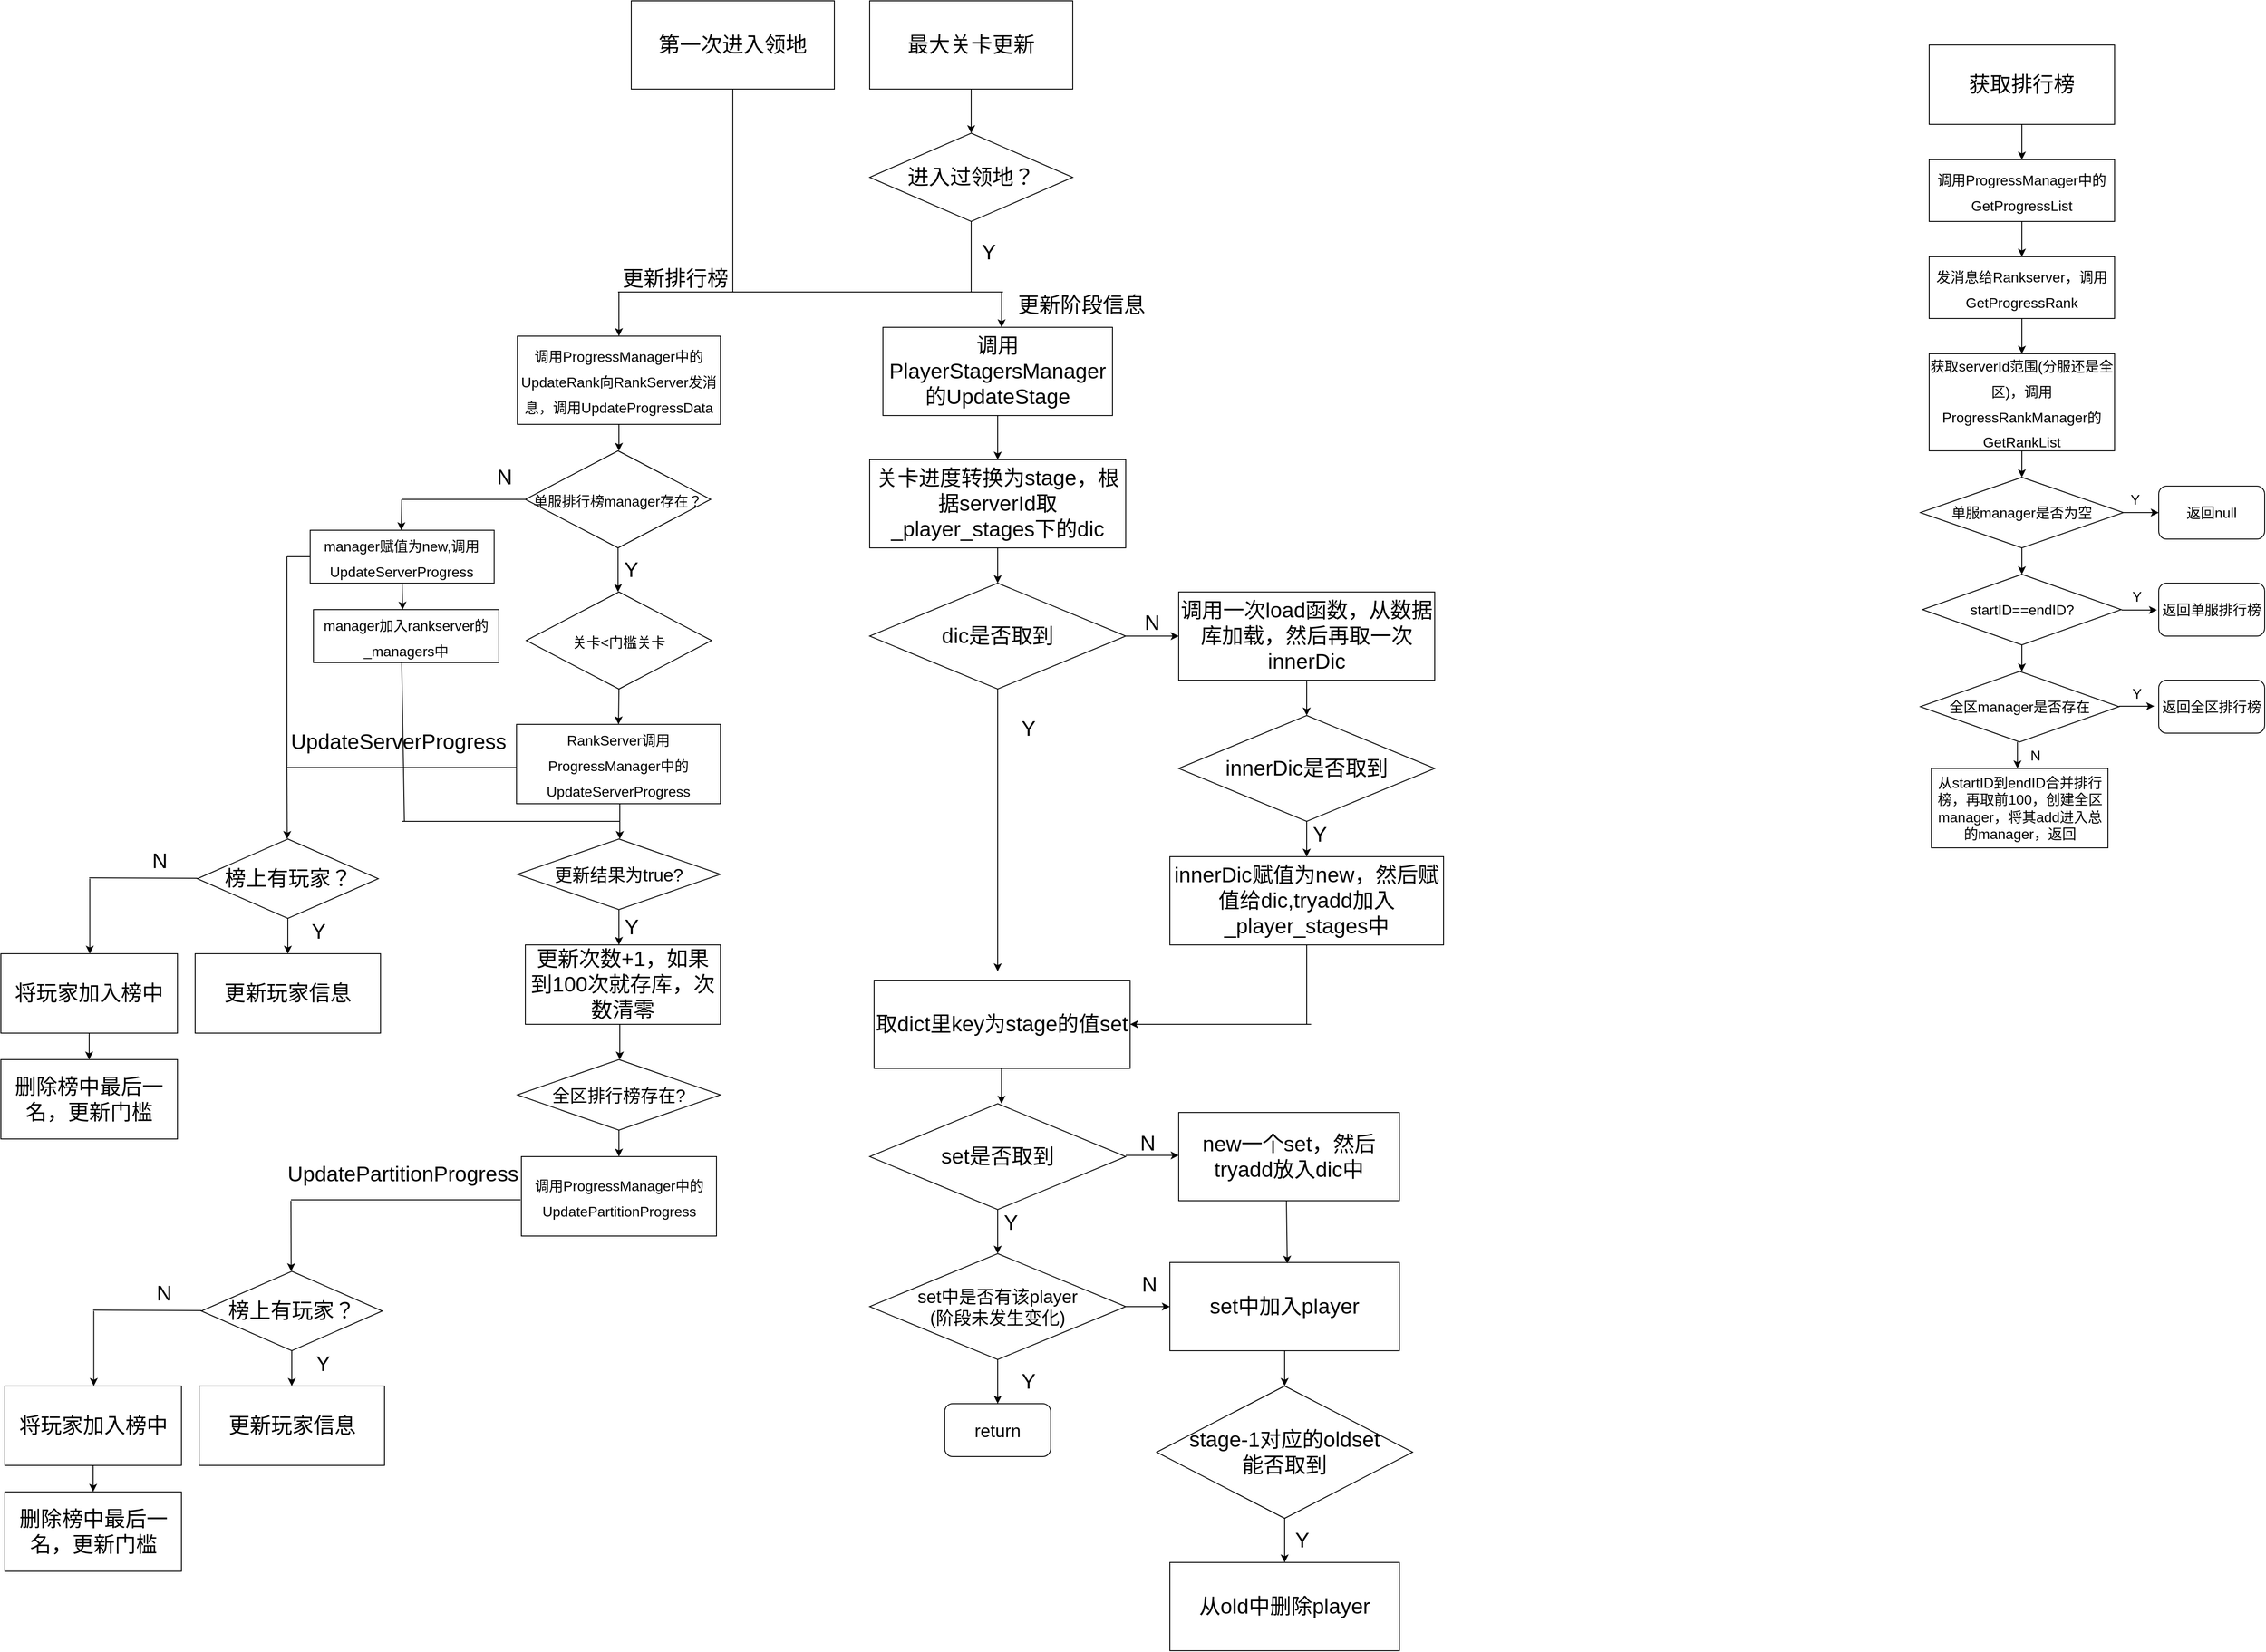 <mxfile version="21.7.4" type="github">
  <diagram name="第 1 页" id="BnO7v0a0NeAxPuLIhtkJ">
    <mxGraphModel dx="3136" dy="1569" grid="1" gridSize="10" guides="1" tooltips="1" connect="1" arrows="1" fold="1" page="1" pageScale="1" pageWidth="827" pageHeight="1169" math="0" shadow="0">
      <root>
        <mxCell id="0" />
        <mxCell id="1" parent="0" />
        <mxCell id="tJE50FEFWKrPducL1dcV-86" value="" style="endArrow=none;html=1;rounded=0;fontFamily=Helvetica;fontSize=24;fontColor=default;" edge="1" parent="1">
          <mxGeometry width="50" height="50" relative="1" as="geometry">
            <mxPoint x="13" y="1000" as="sourcePoint" />
            <mxPoint x="10" y="820" as="targetPoint" />
          </mxGeometry>
        </mxCell>
        <mxCell id="tJE50FEFWKrPducL1dcV-1" value="第一次进入领地" style="rounded=0;whiteSpace=wrap;html=1;fontSize=24;" vertex="1" parent="1">
          <mxGeometry x="270" y="70" width="230" height="100" as="geometry" />
        </mxCell>
        <mxCell id="tJE50FEFWKrPducL1dcV-2" value="最大关卡更新" style="rounded=0;whiteSpace=wrap;html=1;strokeColor=default;fontFamily=Helvetica;fontSize=24;fontColor=default;fillColor=default;" vertex="1" parent="1">
          <mxGeometry x="540" y="70" width="230" height="100" as="geometry" />
        </mxCell>
        <mxCell id="tJE50FEFWKrPducL1dcV-4" value="" style="endArrow=classic;html=1;rounded=0;fontFamily=Helvetica;fontSize=24;fontColor=default;exitX=0.5;exitY=1;exitDx=0;exitDy=0;" edge="1" parent="1" source="tJE50FEFWKrPducL1dcV-2">
          <mxGeometry width="50" height="50" relative="1" as="geometry">
            <mxPoint x="710" y="300" as="sourcePoint" />
            <mxPoint x="655" y="220" as="targetPoint" />
          </mxGeometry>
        </mxCell>
        <mxCell id="tJE50FEFWKrPducL1dcV-6" value="进入过领地？" style="rhombus;whiteSpace=wrap;html=1;rounded=0;strokeColor=default;fontFamily=Helvetica;fontSize=24;fontColor=default;fillColor=default;" vertex="1" parent="1">
          <mxGeometry x="540" y="220" width="230" height="100" as="geometry" />
        </mxCell>
        <mxCell id="tJE50FEFWKrPducL1dcV-8" value="Y" style="text;html=1;strokeColor=none;fillColor=none;align=center;verticalAlign=middle;whiteSpace=wrap;rounded=0;fontSize=24;fontFamily=Helvetica;fontColor=default;" vertex="1" parent="1">
          <mxGeometry x="660" y="340" width="30" height="30" as="geometry" />
        </mxCell>
        <mxCell id="tJE50FEFWKrPducL1dcV-10" value="" style="endArrow=none;html=1;rounded=0;fontFamily=Helvetica;fontSize=24;fontColor=default;entryX=0.5;entryY=1;entryDx=0;entryDy=0;" edge="1" parent="1" target="tJE50FEFWKrPducL1dcV-6">
          <mxGeometry width="50" height="50" relative="1" as="geometry">
            <mxPoint x="655" y="400" as="sourcePoint" />
            <mxPoint x="680" y="340" as="targetPoint" />
          </mxGeometry>
        </mxCell>
        <mxCell id="tJE50FEFWKrPducL1dcV-11" value="" style="endArrow=none;html=1;rounded=0;fontFamily=Helvetica;fontSize=24;fontColor=default;" edge="1" parent="1">
          <mxGeometry width="50" height="50" relative="1" as="geometry">
            <mxPoint x="255" y="400" as="sourcePoint" />
            <mxPoint x="691" y="400" as="targetPoint" />
          </mxGeometry>
        </mxCell>
        <mxCell id="tJE50FEFWKrPducL1dcV-12" value="" style="endArrow=none;html=1;rounded=0;fontFamily=Helvetica;fontSize=24;fontColor=default;entryX=0.5;entryY=1;entryDx=0;entryDy=0;" edge="1" parent="1" target="tJE50FEFWKrPducL1dcV-1">
          <mxGeometry width="50" height="50" relative="1" as="geometry">
            <mxPoint x="385" y="400" as="sourcePoint" />
            <mxPoint x="430" y="240" as="targetPoint" />
          </mxGeometry>
        </mxCell>
        <mxCell id="tJE50FEFWKrPducL1dcV-15" value="调用PlayerStagersManager的UpdateStage" style="rounded=0;whiteSpace=wrap;html=1;strokeColor=default;fontFamily=Helvetica;fontSize=24;fontColor=default;fillColor=default;" vertex="1" parent="1">
          <mxGeometry x="555" y="440" width="260" height="100" as="geometry" />
        </mxCell>
        <mxCell id="tJE50FEFWKrPducL1dcV-16" value="" style="endArrow=classic;html=1;rounded=0;fontFamily=Helvetica;fontSize=24;fontColor=default;exitX=0.5;exitY=1;exitDx=0;exitDy=0;" edge="1" parent="1">
          <mxGeometry width="50" height="50" relative="1" as="geometry">
            <mxPoint x="689.44" y="400" as="sourcePoint" />
            <mxPoint x="689.44" y="440" as="targetPoint" />
          </mxGeometry>
        </mxCell>
        <mxCell id="tJE50FEFWKrPducL1dcV-17" value="" style="endArrow=classic;html=1;rounded=0;fontFamily=Helvetica;fontSize=24;fontColor=default;exitX=0.5;exitY=1;exitDx=0;exitDy=0;" edge="1" parent="1">
          <mxGeometry width="50" height="50" relative="1" as="geometry">
            <mxPoint x="256" y="400" as="sourcePoint" />
            <mxPoint x="256" y="450" as="targetPoint" />
          </mxGeometry>
        </mxCell>
        <mxCell id="tJE50FEFWKrPducL1dcV-18" value="" style="endArrow=classic;html=1;rounded=0;fontFamily=Helvetica;fontSize=24;fontColor=default;exitX=0.5;exitY=1;exitDx=0;exitDy=0;" edge="1" parent="1" source="tJE50FEFWKrPducL1dcV-15">
          <mxGeometry width="50" height="50" relative="1" as="geometry">
            <mxPoint x="780" y="660" as="sourcePoint" />
            <mxPoint x="685" y="590" as="targetPoint" />
          </mxGeometry>
        </mxCell>
        <mxCell id="tJE50FEFWKrPducL1dcV-19" value="&lt;font style=&quot;font-size: 16px;&quot;&gt;调用ProgressManager中的UpdateRank向RankServer发消息，调用UpdateProgressData&lt;/font&gt;" style="rounded=0;whiteSpace=wrap;html=1;strokeColor=default;fontFamily=Helvetica;fontSize=24;fontColor=default;fillColor=default;" vertex="1" parent="1">
          <mxGeometry x="141" y="450" width="230" height="100" as="geometry" />
        </mxCell>
        <mxCell id="tJE50FEFWKrPducL1dcV-20" value="关卡进度转换为stage，根据serverId取_player_stages下的dic" style="rounded=0;whiteSpace=wrap;html=1;strokeColor=default;fontFamily=Helvetica;fontSize=24;fontColor=default;fillColor=default;" vertex="1" parent="1">
          <mxGeometry x="540" y="590" width="290" height="100" as="geometry" />
        </mxCell>
        <mxCell id="tJE50FEFWKrPducL1dcV-25" value="" style="endArrow=classic;html=1;rounded=0;fontFamily=Helvetica;fontSize=24;fontColor=default;exitX=0.5;exitY=1;exitDx=0;exitDy=0;" edge="1" parent="1">
          <mxGeometry width="50" height="50" relative="1" as="geometry">
            <mxPoint x="256" y="550" as="sourcePoint" />
            <mxPoint x="256" y="580" as="targetPoint" />
          </mxGeometry>
        </mxCell>
        <mxCell id="tJE50FEFWKrPducL1dcV-26" value="&lt;font style=&quot;font-size: 16px;&quot;&gt;RankServer调用ProgressManager中的UpdateServerProgress&lt;/font&gt;" style="rounded=0;whiteSpace=wrap;html=1;strokeColor=default;fontFamily=Helvetica;fontSize=24;fontColor=default;fillColor=default;" vertex="1" parent="1">
          <mxGeometry x="140" y="890" width="231" height="90" as="geometry" />
        </mxCell>
        <mxCell id="tJE50FEFWKrPducL1dcV-27" value="" style="endArrow=classic;html=1;rounded=0;fontFamily=Helvetica;fontSize=24;fontColor=default;" edge="1" parent="1">
          <mxGeometry width="50" height="50" relative="1" as="geometry">
            <mxPoint x="-120" y="940" as="sourcePoint" />
            <mxPoint x="-119.71" y="1020" as="targetPoint" />
          </mxGeometry>
        </mxCell>
        <mxCell id="tJE50FEFWKrPducL1dcV-29" value="榜上有玩家？" style="rhombus;whiteSpace=wrap;html=1;rounded=0;strokeColor=default;fontFamily=Helvetica;fontSize=24;fontColor=default;fillColor=default;" vertex="1" parent="1">
          <mxGeometry x="-221.5" y="1020" width="205" height="90" as="geometry" />
        </mxCell>
        <mxCell id="tJE50FEFWKrPducL1dcV-30" value="" style="endArrow=classic;html=1;rounded=0;fontFamily=Helvetica;fontSize=24;fontColor=default;exitX=0.5;exitY=1;exitDx=0;exitDy=0;" edge="1" parent="1" source="tJE50FEFWKrPducL1dcV-29">
          <mxGeometry width="50" height="50" relative="1" as="geometry">
            <mxPoint x="-144" y="1260" as="sourcePoint" />
            <mxPoint x="-119" y="1150" as="targetPoint" />
          </mxGeometry>
        </mxCell>
        <mxCell id="tJE50FEFWKrPducL1dcV-31" value="" style="endArrow=classic;html=1;rounded=0;fontFamily=Helvetica;fontSize=24;fontColor=default;" edge="1" parent="1">
          <mxGeometry width="50" height="50" relative="1" as="geometry">
            <mxPoint x="-343.28" y="1065" as="sourcePoint" />
            <mxPoint x="-343.28" y="1150" as="targetPoint" />
          </mxGeometry>
        </mxCell>
        <mxCell id="tJE50FEFWKrPducL1dcV-32" value="" style="endArrow=none;html=1;rounded=0;fontFamily=Helvetica;fontSize=24;fontColor=default;" edge="1" parent="1">
          <mxGeometry width="50" height="50" relative="1" as="geometry">
            <mxPoint x="-344" y="1064" as="sourcePoint" />
            <mxPoint x="-221.5" y="1064.47" as="targetPoint" />
          </mxGeometry>
        </mxCell>
        <mxCell id="tJE50FEFWKrPducL1dcV-33" value="将玩家加入榜中" style="rounded=0;whiteSpace=wrap;html=1;strokeColor=default;fontFamily=Helvetica;fontSize=24;fontColor=default;fillColor=default;" vertex="1" parent="1">
          <mxGeometry x="-444" y="1150" width="200" height="90" as="geometry" />
        </mxCell>
        <mxCell id="tJE50FEFWKrPducL1dcV-34" value="更新玩家信息" style="rounded=0;whiteSpace=wrap;html=1;strokeColor=default;fontFamily=Helvetica;fontSize=24;fontColor=default;fillColor=default;" vertex="1" parent="1">
          <mxGeometry x="-224" y="1150" width="210" height="90" as="geometry" />
        </mxCell>
        <mxCell id="tJE50FEFWKrPducL1dcV-35" value="N" style="text;html=1;strokeColor=none;fillColor=none;align=center;verticalAlign=middle;whiteSpace=wrap;rounded=0;fontSize=24;fontFamily=Helvetica;fontColor=default;" vertex="1" parent="1">
          <mxGeometry x="-294" y="1030" width="60" height="30" as="geometry" />
        </mxCell>
        <mxCell id="tJE50FEFWKrPducL1dcV-37" value="Y" style="text;html=1;strokeColor=none;fillColor=none;align=center;verticalAlign=middle;whiteSpace=wrap;rounded=0;fontSize=24;fontFamily=Helvetica;fontColor=default;" vertex="1" parent="1">
          <mxGeometry x="-114" y="1110" width="60" height="30" as="geometry" />
        </mxCell>
        <mxCell id="tJE50FEFWKrPducL1dcV-38" value="&lt;font style=&quot;font-size: 16px;&quot;&gt;关卡&amp;lt;门槛关卡&lt;/font&gt;" style="rhombus;whiteSpace=wrap;html=1;rounded=0;strokeColor=default;fontFamily=Helvetica;fontSize=24;fontColor=default;fillColor=default;" vertex="1" parent="1">
          <mxGeometry x="151" y="740" width="210" height="110" as="geometry" />
        </mxCell>
        <mxCell id="tJE50FEFWKrPducL1dcV-39" value="" style="endArrow=classic;html=1;rounded=0;fontFamily=Helvetica;fontSize=24;fontColor=default;exitX=0.5;exitY=1;exitDx=0;exitDy=0;entryX=0.5;entryY=0;entryDx=0;entryDy=0;" edge="1" parent="1" source="tJE50FEFWKrPducL1dcV-38" target="tJE50FEFWKrPducL1dcV-26">
          <mxGeometry width="50" height="50" relative="1" as="geometry">
            <mxPoint x="321" y="900" as="sourcePoint" />
            <mxPoint x="371" y="850" as="targetPoint" />
          </mxGeometry>
        </mxCell>
        <mxCell id="tJE50FEFWKrPducL1dcV-40" value="" style="endArrow=classic;html=1;rounded=0;fontFamily=Helvetica;fontSize=24;fontColor=default;exitX=0.5;exitY=1;exitDx=0;exitDy=0;" edge="1" parent="1" source="tJE50FEFWKrPducL1dcV-33">
          <mxGeometry width="50" height="50" relative="1" as="geometry">
            <mxPoint x="-304" y="1320" as="sourcePoint" />
            <mxPoint x="-344" y="1270" as="targetPoint" />
          </mxGeometry>
        </mxCell>
        <mxCell id="tJE50FEFWKrPducL1dcV-41" value="删除榜中最后一名，更新门槛" style="rounded=0;whiteSpace=wrap;html=1;strokeColor=default;fontFamily=Helvetica;fontSize=24;fontColor=default;fillColor=default;" vertex="1" parent="1">
          <mxGeometry x="-444" y="1270" width="200" height="90" as="geometry" />
        </mxCell>
        <mxCell id="tJE50FEFWKrPducL1dcV-42" value="更新排行榜" style="text;html=1;strokeColor=none;fillColor=none;align=center;verticalAlign=middle;whiteSpace=wrap;rounded=0;fontSize=24;fontFamily=Helvetica;fontColor=default;" vertex="1" parent="1">
          <mxGeometry x="230" y="370" width="180" height="30" as="geometry" />
        </mxCell>
        <mxCell id="tJE50FEFWKrPducL1dcV-46" value="更新阶段信息" style="text;html=1;strokeColor=none;fillColor=none;align=center;verticalAlign=middle;whiteSpace=wrap;rounded=0;fontSize=24;fontFamily=Helvetica;fontColor=default;" vertex="1" parent="1">
          <mxGeometry x="690" y="400" width="180" height="30" as="geometry" />
        </mxCell>
        <mxCell id="tJE50FEFWKrPducL1dcV-47" value="" style="endArrow=none;html=1;rounded=0;fontFamily=Helvetica;fontSize=24;fontColor=default;" edge="1" parent="1">
          <mxGeometry width="50" height="50" relative="1" as="geometry">
            <mxPoint x="-120" y="939" as="sourcePoint" />
            <mxPoint x="140" y="939" as="targetPoint" />
          </mxGeometry>
        </mxCell>
        <mxCell id="tJE50FEFWKrPducL1dcV-48" value="UpdateServerProgress" style="text;html=1;align=center;verticalAlign=middle;resizable=0;points=[];autosize=1;strokeColor=none;fillColor=none;fontSize=24;fontFamily=Helvetica;fontColor=default;" vertex="1" parent="1">
          <mxGeometry x="-129" y="890" width="270" height="40" as="geometry" />
        </mxCell>
        <mxCell id="tJE50FEFWKrPducL1dcV-49" value="&lt;font style=&quot;font-size: 20px;&quot;&gt;更新结果为true?&lt;/font&gt;" style="rhombus;whiteSpace=wrap;html=1;rounded=0;strokeColor=default;fontFamily=Helvetica;fontSize=24;fontColor=default;fillColor=default;" vertex="1" parent="1">
          <mxGeometry x="141" y="1020" width="230" height="80" as="geometry" />
        </mxCell>
        <mxCell id="tJE50FEFWKrPducL1dcV-50" value="" style="endArrow=classic;html=1;rounded=0;fontFamily=Helvetica;fontSize=24;fontColor=default;exitX=0.5;exitY=1;exitDx=0;exitDy=0;entryX=0.5;entryY=0;entryDx=0;entryDy=0;" edge="1" parent="1">
          <mxGeometry width="50" height="50" relative="1" as="geometry">
            <mxPoint x="257" y="980" as="sourcePoint" />
            <mxPoint x="257" y="1020" as="targetPoint" />
          </mxGeometry>
        </mxCell>
        <mxCell id="tJE50FEFWKrPducL1dcV-51" value="" style="endArrow=classic;html=1;rounded=0;fontFamily=Helvetica;fontSize=24;fontColor=default;exitX=0.5;exitY=1;exitDx=0;exitDy=0;" edge="1" parent="1" source="tJE50FEFWKrPducL1dcV-49">
          <mxGeometry width="50" height="50" relative="1" as="geometry">
            <mxPoint x="330" y="1200" as="sourcePoint" />
            <mxPoint x="256" y="1140" as="targetPoint" />
          </mxGeometry>
        </mxCell>
        <mxCell id="tJE50FEFWKrPducL1dcV-52" value="Y" style="text;html=1;align=center;verticalAlign=middle;resizable=0;points=[];autosize=1;strokeColor=none;fillColor=none;fontSize=24;fontFamily=Helvetica;fontColor=default;" vertex="1" parent="1">
          <mxGeometry x="250" y="1100" width="40" height="40" as="geometry" />
        </mxCell>
        <mxCell id="tJE50FEFWKrPducL1dcV-53" value="更新次数+1，如果到100次就存库，次数清零" style="rounded=0;whiteSpace=wrap;html=1;strokeColor=default;fontFamily=Helvetica;fontSize=24;fontColor=default;fillColor=default;" vertex="1" parent="1">
          <mxGeometry x="150" y="1140" width="221" height="90" as="geometry" />
        </mxCell>
        <mxCell id="tJE50FEFWKrPducL1dcV-54" value="&lt;font style=&quot;font-size: 20px;&quot;&gt;全区排行榜存在?&lt;/font&gt;" style="rhombus;whiteSpace=wrap;html=1;rounded=0;strokeColor=default;fontFamily=Helvetica;fontSize=24;fontColor=default;fillColor=default;" vertex="1" parent="1">
          <mxGeometry x="141" y="1270" width="230" height="80" as="geometry" />
        </mxCell>
        <mxCell id="tJE50FEFWKrPducL1dcV-55" value="" style="endArrow=classic;html=1;rounded=0;fontFamily=Helvetica;fontSize=24;fontColor=default;exitX=0.5;exitY=1;exitDx=0;exitDy=0;entryX=0.5;entryY=0;entryDx=0;entryDy=0;" edge="1" parent="1">
          <mxGeometry width="50" height="50" relative="1" as="geometry">
            <mxPoint x="257" y="1230" as="sourcePoint" />
            <mxPoint x="257" y="1270" as="targetPoint" />
          </mxGeometry>
        </mxCell>
        <mxCell id="tJE50FEFWKrPducL1dcV-56" value="" style="endArrow=classic;html=1;rounded=0;fontFamily=Helvetica;fontSize=24;fontColor=default;exitX=0.5;exitY=1;exitDx=0;exitDy=0;" edge="1" parent="1" source="tJE50FEFWKrPducL1dcV-54">
          <mxGeometry width="50" height="50" relative="1" as="geometry">
            <mxPoint x="320" y="1550" as="sourcePoint" />
            <mxPoint x="256" y="1380" as="targetPoint" />
          </mxGeometry>
        </mxCell>
        <mxCell id="tJE50FEFWKrPducL1dcV-57" value="&lt;font style=&quot;font-size: 16px;&quot;&gt;调用ProgressManager中的UpdatePartitionProgress&lt;/font&gt;" style="rounded=0;whiteSpace=wrap;html=1;strokeColor=default;fontFamily=Helvetica;fontSize=24;fontColor=default;fillColor=default;" vertex="1" parent="1">
          <mxGeometry x="145.5" y="1380" width="221" height="90" as="geometry" />
        </mxCell>
        <mxCell id="tJE50FEFWKrPducL1dcV-58" value="" style="endArrow=classic;html=1;rounded=0;fontFamily=Helvetica;fontSize=24;fontColor=default;" edge="1" parent="1">
          <mxGeometry width="50" height="50" relative="1" as="geometry">
            <mxPoint x="-115.5" y="1430" as="sourcePoint" />
            <mxPoint x="-115.21" y="1510" as="targetPoint" />
          </mxGeometry>
        </mxCell>
        <mxCell id="tJE50FEFWKrPducL1dcV-59" value="榜上有玩家？" style="rhombus;whiteSpace=wrap;html=1;rounded=0;strokeColor=default;fontFamily=Helvetica;fontSize=24;fontColor=default;fillColor=default;" vertex="1" parent="1">
          <mxGeometry x="-217" y="1510" width="205" height="90" as="geometry" />
        </mxCell>
        <mxCell id="tJE50FEFWKrPducL1dcV-60" value="" style="endArrow=classic;html=1;rounded=0;fontFamily=Helvetica;fontSize=24;fontColor=default;exitX=0.5;exitY=1;exitDx=0;exitDy=0;" edge="1" parent="1" source="tJE50FEFWKrPducL1dcV-59">
          <mxGeometry width="50" height="50" relative="1" as="geometry">
            <mxPoint x="-139.5" y="1750" as="sourcePoint" />
            <mxPoint x="-114.5" y="1640" as="targetPoint" />
          </mxGeometry>
        </mxCell>
        <mxCell id="tJE50FEFWKrPducL1dcV-61" value="" style="endArrow=classic;html=1;rounded=0;fontFamily=Helvetica;fontSize=24;fontColor=default;" edge="1" parent="1">
          <mxGeometry width="50" height="50" relative="1" as="geometry">
            <mxPoint x="-338.78" y="1555" as="sourcePoint" />
            <mxPoint x="-338.78" y="1640" as="targetPoint" />
          </mxGeometry>
        </mxCell>
        <mxCell id="tJE50FEFWKrPducL1dcV-62" value="" style="endArrow=none;html=1;rounded=0;fontFamily=Helvetica;fontSize=24;fontColor=default;" edge="1" parent="1">
          <mxGeometry width="50" height="50" relative="1" as="geometry">
            <mxPoint x="-339.5" y="1554" as="sourcePoint" />
            <mxPoint x="-217" y="1554.47" as="targetPoint" />
          </mxGeometry>
        </mxCell>
        <mxCell id="tJE50FEFWKrPducL1dcV-63" value="将玩家加入榜中" style="rounded=0;whiteSpace=wrap;html=1;strokeColor=default;fontFamily=Helvetica;fontSize=24;fontColor=default;fillColor=default;" vertex="1" parent="1">
          <mxGeometry x="-439.5" y="1640" width="200" height="90" as="geometry" />
        </mxCell>
        <mxCell id="tJE50FEFWKrPducL1dcV-64" value="更新玩家信息" style="rounded=0;whiteSpace=wrap;html=1;strokeColor=default;fontFamily=Helvetica;fontSize=24;fontColor=default;fillColor=default;" vertex="1" parent="1">
          <mxGeometry x="-219.5" y="1640" width="210" height="90" as="geometry" />
        </mxCell>
        <mxCell id="tJE50FEFWKrPducL1dcV-65" value="N" style="text;html=1;strokeColor=none;fillColor=none;align=center;verticalAlign=middle;whiteSpace=wrap;rounded=0;fontSize=24;fontFamily=Helvetica;fontColor=default;" vertex="1" parent="1">
          <mxGeometry x="-289.5" y="1520" width="60" height="30" as="geometry" />
        </mxCell>
        <mxCell id="tJE50FEFWKrPducL1dcV-66" value="Y" style="text;html=1;strokeColor=none;fillColor=none;align=center;verticalAlign=middle;whiteSpace=wrap;rounded=0;fontSize=24;fontFamily=Helvetica;fontColor=default;" vertex="1" parent="1">
          <mxGeometry x="-109.5" y="1600" width="60" height="30" as="geometry" />
        </mxCell>
        <mxCell id="tJE50FEFWKrPducL1dcV-67" value="" style="endArrow=classic;html=1;rounded=0;fontFamily=Helvetica;fontSize=24;fontColor=default;exitX=0.5;exitY=1;exitDx=0;exitDy=0;" edge="1" parent="1" source="tJE50FEFWKrPducL1dcV-63">
          <mxGeometry width="50" height="50" relative="1" as="geometry">
            <mxPoint x="-299.5" y="1810" as="sourcePoint" />
            <mxPoint x="-339.5" y="1760" as="targetPoint" />
          </mxGeometry>
        </mxCell>
        <mxCell id="tJE50FEFWKrPducL1dcV-68" value="删除榜中最后一名，更新门槛" style="rounded=0;whiteSpace=wrap;html=1;strokeColor=default;fontFamily=Helvetica;fontSize=24;fontColor=default;fillColor=default;" vertex="1" parent="1">
          <mxGeometry x="-439.5" y="1760" width="200" height="90" as="geometry" />
        </mxCell>
        <mxCell id="tJE50FEFWKrPducL1dcV-69" value="" style="endArrow=none;html=1;rounded=0;fontFamily=Helvetica;fontSize=24;fontColor=default;" edge="1" parent="1">
          <mxGeometry width="50" height="50" relative="1" as="geometry">
            <mxPoint x="-115.5" y="1429" as="sourcePoint" />
            <mxPoint x="144.5" y="1429" as="targetPoint" />
          </mxGeometry>
        </mxCell>
        <mxCell id="tJE50FEFWKrPducL1dcV-70" value="UpdatePartitionProgress" style="text;html=1;align=center;verticalAlign=middle;resizable=0;points=[];autosize=1;strokeColor=none;fillColor=none;fontSize=24;fontFamily=Helvetica;fontColor=default;" vertex="1" parent="1">
          <mxGeometry x="-129.5" y="1380" width="280" height="40" as="geometry" />
        </mxCell>
        <mxCell id="tJE50FEFWKrPducL1dcV-71" value="&lt;font style=&quot;font-size: 16px;&quot;&gt;单服排行榜manager存在？&lt;/font&gt;" style="rhombus;whiteSpace=wrap;html=1;rounded=0;strokeColor=default;fontFamily=Helvetica;fontSize=24;fontColor=default;fillColor=default;" vertex="1" parent="1">
          <mxGeometry x="150" y="580" width="210" height="110" as="geometry" />
        </mxCell>
        <mxCell id="tJE50FEFWKrPducL1dcV-72" value="" style="endArrow=classic;html=1;rounded=0;fontFamily=Helvetica;fontSize=24;fontColor=default;exitX=0.5;exitY=1;exitDx=0;exitDy=0;" edge="1" parent="1" source="tJE50FEFWKrPducL1dcV-71">
          <mxGeometry width="50" height="50" relative="1" as="geometry">
            <mxPoint x="300" y="780" as="sourcePoint" />
            <mxPoint x="255" y="740" as="targetPoint" />
          </mxGeometry>
        </mxCell>
        <mxCell id="tJE50FEFWKrPducL1dcV-73" value="Y" style="text;html=1;strokeColor=none;fillColor=none;align=center;verticalAlign=middle;whiteSpace=wrap;rounded=0;fontSize=24;fontFamily=Helvetica;fontColor=default;" vertex="1" parent="1">
          <mxGeometry x="240" y="700" width="60" height="30" as="geometry" />
        </mxCell>
        <mxCell id="tJE50FEFWKrPducL1dcV-75" value="N" style="text;html=1;align=center;verticalAlign=middle;resizable=0;points=[];autosize=1;strokeColor=none;fillColor=none;fontSize=24;fontFamily=Helvetica;fontColor=default;" vertex="1" parent="1">
          <mxGeometry x="105.5" y="590" width="40" height="40" as="geometry" />
        </mxCell>
        <mxCell id="tJE50FEFWKrPducL1dcV-76" value="" style="endArrow=classic;html=1;rounded=0;fontFamily=Helvetica;fontSize=24;fontColor=default;entryX=0.5;entryY=0;entryDx=0;entryDy=0;" edge="1" parent="1">
          <mxGeometry width="50" height="50" relative="1" as="geometry">
            <mxPoint x="10" y="635" as="sourcePoint" />
            <mxPoint x="9.5" y="670" as="targetPoint" />
          </mxGeometry>
        </mxCell>
        <mxCell id="tJE50FEFWKrPducL1dcV-77" value="&lt;font style=&quot;font-size: 16px;&quot;&gt;manager赋值为new,调用UpdateServerProgress&lt;/font&gt;" style="rounded=0;whiteSpace=wrap;html=1;strokeColor=default;fontFamily=Helvetica;fontSize=24;fontColor=default;fillColor=default;" vertex="1" parent="1">
          <mxGeometry x="-93.69" y="670" width="208.38" height="60" as="geometry" />
        </mxCell>
        <mxCell id="tJE50FEFWKrPducL1dcV-78" value="" style="endArrow=none;html=1;rounded=0;fontFamily=Helvetica;fontSize=24;fontColor=default;entryX=0;entryY=0.5;entryDx=0;entryDy=0;" edge="1" parent="1" target="tJE50FEFWKrPducL1dcV-71">
          <mxGeometry width="50" height="50" relative="1" as="geometry">
            <mxPoint x="10" y="635" as="sourcePoint" />
            <mxPoint x="90" y="630" as="targetPoint" />
          </mxGeometry>
        </mxCell>
        <mxCell id="tJE50FEFWKrPducL1dcV-79" value="" style="endArrow=none;html=1;rounded=0;fontFamily=Helvetica;fontSize=24;fontColor=default;entryX=0;entryY=0.5;entryDx=0;entryDy=0;" edge="1" parent="1" target="tJE50FEFWKrPducL1dcV-77">
          <mxGeometry width="50" height="50" relative="1" as="geometry">
            <mxPoint x="-120" y="700" as="sourcePoint" />
            <mxPoint x="-100" y="670" as="targetPoint" />
          </mxGeometry>
        </mxCell>
        <mxCell id="tJE50FEFWKrPducL1dcV-80" value="" style="endArrow=none;html=1;rounded=0;fontFamily=Helvetica;fontSize=24;fontColor=default;" edge="1" parent="1">
          <mxGeometry width="50" height="50" relative="1" as="geometry">
            <mxPoint x="-120" y="940" as="sourcePoint" />
            <mxPoint x="-120" y="700" as="targetPoint" />
          </mxGeometry>
        </mxCell>
        <mxCell id="tJE50FEFWKrPducL1dcV-81" value="" style="endArrow=classic;html=1;rounded=0;fontFamily=Helvetica;fontSize=24;fontColor=default;exitX=0.5;exitY=1;exitDx=0;exitDy=0;" edge="1" parent="1" source="tJE50FEFWKrPducL1dcV-77">
          <mxGeometry width="50" height="50" relative="1" as="geometry">
            <mxPoint x="20" y="820" as="sourcePoint" />
            <mxPoint x="11" y="760" as="targetPoint" />
          </mxGeometry>
        </mxCell>
        <mxCell id="tJE50FEFWKrPducL1dcV-82" value="&lt;font style=&quot;font-size: 16px;&quot;&gt;manager加入rankserver的_managers中&lt;/font&gt;" style="rounded=0;whiteSpace=wrap;html=1;strokeColor=default;fontFamily=Helvetica;fontSize=24;fontColor=default;fillColor=default;" vertex="1" parent="1">
          <mxGeometry x="-90" y="760" width="210" height="60" as="geometry" />
        </mxCell>
        <mxCell id="tJE50FEFWKrPducL1dcV-87" value="" style="endArrow=none;html=1;rounded=0;fontFamily=Helvetica;fontSize=24;fontColor=default;" edge="1" parent="1">
          <mxGeometry width="50" height="50" relative="1" as="geometry">
            <mxPoint x="10" y="1000" as="sourcePoint" />
            <mxPoint x="257" y="1000" as="targetPoint" />
          </mxGeometry>
        </mxCell>
        <mxCell id="tJE50FEFWKrPducL1dcV-88" value="获取排行榜" style="rounded=0;whiteSpace=wrap;html=1;strokeColor=default;fontFamily=Helvetica;fontSize=24;fontColor=default;fillColor=default;" vertex="1" parent="1">
          <mxGeometry x="1740" y="120" width="210" height="90" as="geometry" />
        </mxCell>
        <mxCell id="tJE50FEFWKrPducL1dcV-89" value="" style="endArrow=classic;html=1;rounded=0;fontFamily=Helvetica;fontSize=24;fontColor=default;exitX=0.5;exitY=1;exitDx=0;exitDy=0;" edge="1" parent="1" source="tJE50FEFWKrPducL1dcV-88">
          <mxGeometry width="50" height="50" relative="1" as="geometry">
            <mxPoint x="1820" y="280" as="sourcePoint" />
            <mxPoint x="1845" y="250" as="targetPoint" />
          </mxGeometry>
        </mxCell>
        <mxCell id="tJE50FEFWKrPducL1dcV-90" value="&lt;font style=&quot;font-size: 16px;&quot;&gt;调用ProgressManager中的GetProgressList&lt;/font&gt;" style="rounded=0;whiteSpace=wrap;html=1;strokeColor=default;fontFamily=Helvetica;fontSize=24;fontColor=default;fillColor=default;" vertex="1" parent="1">
          <mxGeometry x="1740" y="250" width="210" height="70" as="geometry" />
        </mxCell>
        <mxCell id="tJE50FEFWKrPducL1dcV-91" value="" style="endArrow=classic;html=1;rounded=0;fontFamily=Helvetica;fontSize=24;fontColor=default;exitX=0.5;exitY=1;exitDx=0;exitDy=0;" edge="1" parent="1">
          <mxGeometry width="50" height="50" relative="1" as="geometry">
            <mxPoint x="1845" y="320" as="sourcePoint" />
            <mxPoint x="1845" y="360" as="targetPoint" />
          </mxGeometry>
        </mxCell>
        <mxCell id="tJE50FEFWKrPducL1dcV-92" value="&lt;font style=&quot;font-size: 16px;&quot;&gt;发消息给Rankserver，调用GetProgressRank&lt;/font&gt;" style="rounded=0;whiteSpace=wrap;html=1;strokeColor=default;fontFamily=Helvetica;fontSize=24;fontColor=default;fillColor=default;" vertex="1" parent="1">
          <mxGeometry x="1740" y="360" width="210" height="70" as="geometry" />
        </mxCell>
        <mxCell id="tJE50FEFWKrPducL1dcV-93" value="" style="endArrow=classic;html=1;rounded=0;fontFamily=Helvetica;fontSize=24;fontColor=default;exitX=0.5;exitY=1;exitDx=0;exitDy=0;" edge="1" parent="1">
          <mxGeometry width="50" height="50" relative="1" as="geometry">
            <mxPoint x="1845" y="430" as="sourcePoint" />
            <mxPoint x="1845" y="470" as="targetPoint" />
          </mxGeometry>
        </mxCell>
        <mxCell id="tJE50FEFWKrPducL1dcV-94" value="&lt;span style=&quot;font-size: 16px;&quot;&gt;获取serverId范围(分服还是全区)，调用ProgressRankManager的GetRankList&lt;/span&gt;" style="rounded=0;whiteSpace=wrap;html=1;strokeColor=default;fontFamily=Helvetica;fontSize=24;fontColor=default;fillColor=default;" vertex="1" parent="1">
          <mxGeometry x="1740" y="470" width="210" height="110" as="geometry" />
        </mxCell>
        <mxCell id="tJE50FEFWKrPducL1dcV-95" value="" style="endArrow=classic;html=1;rounded=0;fontFamily=Helvetica;fontSize=24;fontColor=default;exitX=0.5;exitY=1;exitDx=0;exitDy=0;" edge="1" parent="1" source="tJE50FEFWKrPducL1dcV-94">
          <mxGeometry width="50" height="50" relative="1" as="geometry">
            <mxPoint x="1750" y="670" as="sourcePoint" />
            <mxPoint x="1845" y="610" as="targetPoint" />
          </mxGeometry>
        </mxCell>
        <mxCell id="tJE50FEFWKrPducL1dcV-97" value="单服manager是否为空" style="rhombus;whiteSpace=wrap;html=1;rounded=0;strokeColor=default;fontFamily=Helvetica;fontSize=16;fontColor=default;fillColor=default;" vertex="1" parent="1">
          <mxGeometry x="1730" y="610" width="230" height="80" as="geometry" />
        </mxCell>
        <mxCell id="tJE50FEFWKrPducL1dcV-98" value="" style="endArrow=classic;html=1;rounded=0;fontFamily=Helvetica;fontSize=16;fontColor=default;" edge="1" parent="1">
          <mxGeometry width="50" height="50" relative="1" as="geometry">
            <mxPoint x="1958" y="760.47" as="sourcePoint" />
            <mxPoint x="1998" y="760.47" as="targetPoint" />
          </mxGeometry>
        </mxCell>
        <mxCell id="tJE50FEFWKrPducL1dcV-99" value="返回单服排行榜" style="rounded=1;whiteSpace=wrap;html=1;strokeColor=default;fontFamily=Helvetica;fontSize=16;fontColor=default;fillColor=default;" vertex="1" parent="1">
          <mxGeometry x="2000" y="730" width="120" height="60" as="geometry" />
        </mxCell>
        <mxCell id="tJE50FEFWKrPducL1dcV-100" value="Y" style="text;html=1;align=center;verticalAlign=middle;resizable=0;points=[];autosize=1;strokeColor=none;fillColor=none;fontSize=16;fontFamily=Helvetica;fontColor=default;" vertex="1" parent="1">
          <mxGeometry x="1960" y="730" width="30" height="30" as="geometry" />
        </mxCell>
        <mxCell id="tJE50FEFWKrPducL1dcV-101" value="" style="endArrow=classic;html=1;rounded=0;fontFamily=Helvetica;fontSize=16;fontColor=default;exitX=0.5;exitY=1;exitDx=0;exitDy=0;" edge="1" parent="1" source="tJE50FEFWKrPducL1dcV-97">
          <mxGeometry width="50" height="50" relative="1" as="geometry">
            <mxPoint x="1920" y="770" as="sourcePoint" />
            <mxPoint x="1845" y="720" as="targetPoint" />
          </mxGeometry>
        </mxCell>
        <mxCell id="tJE50FEFWKrPducL1dcV-102" value="startID==endID?" style="rhombus;whiteSpace=wrap;html=1;rounded=0;strokeColor=default;fontFamily=Helvetica;fontSize=16;fontColor=default;fillColor=default;" vertex="1" parent="1">
          <mxGeometry x="1732.5" y="720" width="225" height="80" as="geometry" />
        </mxCell>
        <mxCell id="tJE50FEFWKrPducL1dcV-104" value="Y" style="text;html=1;align=center;verticalAlign=middle;resizable=0;points=[];autosize=1;strokeColor=none;fillColor=none;fontSize=16;fontFamily=Helvetica;fontColor=default;" vertex="1" parent="1">
          <mxGeometry x="1957.5" y="620" width="30" height="30" as="geometry" />
        </mxCell>
        <mxCell id="tJE50FEFWKrPducL1dcV-105" value="返回null" style="rounded=1;whiteSpace=wrap;html=1;strokeColor=default;fontFamily=Helvetica;fontSize=16;fontColor=default;fillColor=default;" vertex="1" parent="1">
          <mxGeometry x="2000" y="620" width="120" height="60" as="geometry" />
        </mxCell>
        <mxCell id="tJE50FEFWKrPducL1dcV-106" value="" style="endArrow=classic;html=1;rounded=0;fontFamily=Helvetica;fontSize=16;fontColor=default;exitX=1;exitY=0.5;exitDx=0;exitDy=0;" edge="1" parent="1" source="tJE50FEFWKrPducL1dcV-97">
          <mxGeometry width="50" height="50" relative="1" as="geometry">
            <mxPoint x="1940" y="690" as="sourcePoint" />
            <mxPoint x="2000" y="650" as="targetPoint" />
          </mxGeometry>
        </mxCell>
        <mxCell id="tJE50FEFWKrPducL1dcV-107" value="" style="endArrow=classic;html=1;rounded=0;fontFamily=Helvetica;fontSize=16;fontColor=default;exitX=0.5;exitY=1;exitDx=0;exitDy=0;" edge="1" parent="1" source="tJE50FEFWKrPducL1dcV-102">
          <mxGeometry width="50" height="50" relative="1" as="geometry">
            <mxPoint x="2030" y="910" as="sourcePoint" />
            <mxPoint x="1845" y="830" as="targetPoint" />
          </mxGeometry>
        </mxCell>
        <mxCell id="tJE50FEFWKrPducL1dcV-108" value="全区manager是否存在" style="rhombus;whiteSpace=wrap;html=1;rounded=0;strokeColor=default;fontFamily=Helvetica;fontSize=16;fontColor=default;fillColor=default;" vertex="1" parent="1">
          <mxGeometry x="1730" y="830" width="225" height="80" as="geometry" />
        </mxCell>
        <mxCell id="tJE50FEFWKrPducL1dcV-109" value="Y" style="text;html=1;align=center;verticalAlign=middle;resizable=0;points=[];autosize=1;strokeColor=none;fillColor=none;fontSize=16;fontFamily=Helvetica;fontColor=default;" vertex="1" parent="1">
          <mxGeometry x="1960" y="840" width="30" height="30" as="geometry" />
        </mxCell>
        <mxCell id="tJE50FEFWKrPducL1dcV-110" value="" style="endArrow=classic;html=1;rounded=0;fontFamily=Helvetica;fontSize=16;fontColor=default;exitX=1;exitY=0.5;exitDx=0;exitDy=0;" edge="1" parent="1">
          <mxGeometry width="50" height="50" relative="1" as="geometry">
            <mxPoint x="1955" y="869.47" as="sourcePoint" />
            <mxPoint x="1995" y="869.47" as="targetPoint" />
          </mxGeometry>
        </mxCell>
        <mxCell id="tJE50FEFWKrPducL1dcV-112" value="返回全区排行榜" style="rounded=1;whiteSpace=wrap;html=1;strokeColor=default;fontFamily=Helvetica;fontSize=16;fontColor=default;fillColor=default;" vertex="1" parent="1">
          <mxGeometry x="2000" y="840" width="120" height="60" as="geometry" />
        </mxCell>
        <mxCell id="tJE50FEFWKrPducL1dcV-113" value="" style="endArrow=classic;html=1;rounded=0;fontFamily=Helvetica;fontSize=16;fontColor=default;exitX=0.5;exitY=1;exitDx=0;exitDy=0;" edge="1" parent="1">
          <mxGeometry width="50" height="50" relative="1" as="geometry">
            <mxPoint x="1840" y="910" as="sourcePoint" />
            <mxPoint x="1840" y="940" as="targetPoint" />
          </mxGeometry>
        </mxCell>
        <mxCell id="tJE50FEFWKrPducL1dcV-117" value="N" style="text;html=1;align=center;verticalAlign=middle;resizable=0;points=[];autosize=1;strokeColor=none;fillColor=none;fontSize=16;fontFamily=Helvetica;fontColor=default;" vertex="1" parent="1">
          <mxGeometry x="1840" y="910" width="40" height="30" as="geometry" />
        </mxCell>
        <mxCell id="tJE50FEFWKrPducL1dcV-118" value="从startID到endID合并排行榜，再取前100，创建全区manager，将其add进入总的manager，返回" style="rounded=0;whiteSpace=wrap;html=1;strokeColor=default;fontFamily=Helvetica;fontSize=16;fontColor=default;fillColor=default;" vertex="1" parent="1">
          <mxGeometry x="1742.5" y="940" width="200" height="90" as="geometry" />
        </mxCell>
        <mxCell id="tJE50FEFWKrPducL1dcV-119" value="" style="endArrow=classic;html=1;rounded=0;fontFamily=Helvetica;fontSize=16;fontColor=default;exitX=0.5;exitY=1;exitDx=0;exitDy=0;" edge="1" parent="1" source="tJE50FEFWKrPducL1dcV-20">
          <mxGeometry width="50" height="50" relative="1" as="geometry">
            <mxPoint x="750" y="790" as="sourcePoint" />
            <mxPoint x="685" y="730" as="targetPoint" />
          </mxGeometry>
        </mxCell>
        <mxCell id="tJE50FEFWKrPducL1dcV-120" value="&lt;font style=&quot;font-size: 24px;&quot;&gt;dic是否取到&lt;/font&gt;" style="rhombus;whiteSpace=wrap;html=1;rounded=0;strokeColor=default;fontFamily=Helvetica;fontSize=16;fontColor=default;fillColor=default;" vertex="1" parent="1">
          <mxGeometry x="540" y="730" width="290" height="120" as="geometry" />
        </mxCell>
        <mxCell id="tJE50FEFWKrPducL1dcV-122" value="" style="endArrow=classic;html=1;rounded=0;fontFamily=Helvetica;fontSize=16;fontColor=default;exitX=0.5;exitY=1;exitDx=0;exitDy=0;" edge="1" parent="1" source="tJE50FEFWKrPducL1dcV-120">
          <mxGeometry width="50" height="50" relative="1" as="geometry">
            <mxPoint x="820" y="930" as="sourcePoint" />
            <mxPoint x="685" y="1170" as="targetPoint" />
          </mxGeometry>
        </mxCell>
        <mxCell id="tJE50FEFWKrPducL1dcV-124" value="Y" style="text;html=1;strokeColor=none;fillColor=none;align=center;verticalAlign=middle;whiteSpace=wrap;rounded=0;fontSize=24;fontFamily=Helvetica;fontColor=default;" vertex="1" parent="1">
          <mxGeometry x="690" y="880" width="60" height="30" as="geometry" />
        </mxCell>
        <mxCell id="tJE50FEFWKrPducL1dcV-126" value="取dict里key为stage的值set" style="rounded=0;whiteSpace=wrap;html=1;strokeColor=default;fontFamily=Helvetica;fontSize=24;fontColor=default;fillColor=default;" vertex="1" parent="1">
          <mxGeometry x="545" y="1180" width="290" height="100" as="geometry" />
        </mxCell>
        <mxCell id="tJE50FEFWKrPducL1dcV-127" value="&lt;font style=&quot;font-size: 24px;&quot;&gt;set是否取到&lt;/font&gt;" style="rhombus;whiteSpace=wrap;html=1;rounded=0;strokeColor=default;fontFamily=Helvetica;fontSize=16;fontColor=default;fillColor=default;" vertex="1" parent="1">
          <mxGeometry x="540" y="1320" width="290" height="120" as="geometry" />
        </mxCell>
        <mxCell id="tJE50FEFWKrPducL1dcV-128" value="" style="endArrow=classic;html=1;rounded=0;fontFamily=Helvetica;fontSize=16;fontColor=default;exitX=0.5;exitY=1;exitDx=0;exitDy=0;" edge="1" parent="1">
          <mxGeometry width="50" height="50" relative="1" as="geometry">
            <mxPoint x="689.29" y="1280" as="sourcePoint" />
            <mxPoint x="689.29" y="1320" as="targetPoint" />
          </mxGeometry>
        </mxCell>
        <mxCell id="tJE50FEFWKrPducL1dcV-129" value="" style="endArrow=classic;html=1;rounded=0;fontFamily=Helvetica;fontSize=16;fontColor=default;exitX=0.5;exitY=1;exitDx=0;exitDy=0;" edge="1" parent="1" source="tJE50FEFWKrPducL1dcV-127">
          <mxGeometry width="50" height="50" relative="1" as="geometry">
            <mxPoint x="750" y="1520" as="sourcePoint" />
            <mxPoint x="685" y="1490" as="targetPoint" />
          </mxGeometry>
        </mxCell>
        <mxCell id="tJE50FEFWKrPducL1dcV-130" value="" style="endArrow=classic;html=1;rounded=0;fontFamily=Helvetica;fontSize=16;fontColor=default;" edge="1" parent="1">
          <mxGeometry width="50" height="50" relative="1" as="geometry">
            <mxPoint x="830" y="1378.57" as="sourcePoint" />
            <mxPoint x="890" y="1378.57" as="targetPoint" />
          </mxGeometry>
        </mxCell>
        <mxCell id="tJE50FEFWKrPducL1dcV-131" value="Y" style="text;html=1;strokeColor=none;fillColor=none;align=center;verticalAlign=middle;whiteSpace=wrap;rounded=0;fontSize=24;fontFamily=Helvetica;fontColor=default;" vertex="1" parent="1">
          <mxGeometry x="670" y="1440" width="60" height="30" as="geometry" />
        </mxCell>
        <mxCell id="tJE50FEFWKrPducL1dcV-132" value="N" style="text;html=1;strokeColor=none;fillColor=none;align=center;verticalAlign=middle;whiteSpace=wrap;rounded=0;fontSize=24;fontFamily=Helvetica;fontColor=default;" vertex="1" parent="1">
          <mxGeometry x="825" y="1350" width="60" height="30" as="geometry" />
        </mxCell>
        <mxCell id="tJE50FEFWKrPducL1dcV-133" value="N" style="text;html=1;strokeColor=none;fillColor=none;align=center;verticalAlign=middle;whiteSpace=wrap;rounded=0;fontSize=24;fontFamily=Helvetica;fontColor=default;" vertex="1" parent="1">
          <mxGeometry x="830" y="760" width="60" height="30" as="geometry" />
        </mxCell>
        <mxCell id="tJE50FEFWKrPducL1dcV-134" value="" style="endArrow=classic;html=1;rounded=0;fontFamily=Helvetica;fontSize=16;fontColor=default;" edge="1" parent="1">
          <mxGeometry width="50" height="50" relative="1" as="geometry">
            <mxPoint x="830" y="790" as="sourcePoint" />
            <mxPoint x="890" y="790" as="targetPoint" />
          </mxGeometry>
        </mxCell>
        <mxCell id="tJE50FEFWKrPducL1dcV-136" value="调用一次load函数，从数据库加载，然后再取一次innerDic" style="rounded=0;whiteSpace=wrap;html=1;strokeColor=default;fontFamily=Helvetica;fontSize=24;fontColor=default;fillColor=default;" vertex="1" parent="1">
          <mxGeometry x="890" y="740" width="290" height="100" as="geometry" />
        </mxCell>
        <mxCell id="tJE50FEFWKrPducL1dcV-137" value="" style="endArrow=classic;html=1;rounded=0;fontFamily=Helvetica;fontSize=16;fontColor=default;exitX=0.5;exitY=1;exitDx=0;exitDy=0;" edge="1" parent="1" source="tJE50FEFWKrPducL1dcV-136">
          <mxGeometry width="50" height="50" relative="1" as="geometry">
            <mxPoint x="1070" y="960" as="sourcePoint" />
            <mxPoint x="1035" y="880" as="targetPoint" />
          </mxGeometry>
        </mxCell>
        <mxCell id="tJE50FEFWKrPducL1dcV-138" value="&lt;font style=&quot;font-size: 24px;&quot;&gt;innerDic是否取到&lt;/font&gt;" style="rhombus;whiteSpace=wrap;html=1;rounded=0;strokeColor=default;fontFamily=Helvetica;fontSize=16;fontColor=default;fillColor=default;" vertex="1" parent="1">
          <mxGeometry x="890" y="880" width="290" height="120" as="geometry" />
        </mxCell>
        <mxCell id="tJE50FEFWKrPducL1dcV-139" value="" style="endArrow=classic;html=1;rounded=0;fontFamily=Helvetica;fontSize=16;fontColor=default;exitX=0.5;exitY=1;exitDx=0;exitDy=0;" edge="1" parent="1" source="tJE50FEFWKrPducL1dcV-138">
          <mxGeometry width="50" height="50" relative="1" as="geometry">
            <mxPoint x="1070" y="1100" as="sourcePoint" />
            <mxPoint x="1035" y="1040" as="targetPoint" />
          </mxGeometry>
        </mxCell>
        <mxCell id="tJE50FEFWKrPducL1dcV-140" value="Y" style="text;html=1;strokeColor=none;fillColor=none;align=center;verticalAlign=middle;whiteSpace=wrap;rounded=0;fontSize=24;fontFamily=Helvetica;fontColor=default;" vertex="1" parent="1">
          <mxGeometry x="1020" y="1000" width="60" height="30" as="geometry" />
        </mxCell>
        <mxCell id="tJE50FEFWKrPducL1dcV-143" value="innerDic赋值为new，然后赋值给dic,tryadd加入_player_stages中" style="rounded=0;whiteSpace=wrap;html=1;strokeColor=default;fontFamily=Helvetica;fontSize=24;fontColor=default;fillColor=default;" vertex="1" parent="1">
          <mxGeometry x="880" y="1040" width="310" height="100" as="geometry" />
        </mxCell>
        <mxCell id="tJE50FEFWKrPducL1dcV-145" value="" style="endArrow=classic;html=1;rounded=0;fontFamily=Helvetica;fontSize=16;fontColor=default;entryX=1;entryY=0.5;entryDx=0;entryDy=0;" edge="1" parent="1" target="tJE50FEFWKrPducL1dcV-126">
          <mxGeometry width="50" height="50" relative="1" as="geometry">
            <mxPoint x="1040" y="1230" as="sourcePoint" />
            <mxPoint x="1035" y="1200" as="targetPoint" />
          </mxGeometry>
        </mxCell>
        <mxCell id="tJE50FEFWKrPducL1dcV-146" value="" style="endArrow=none;html=1;rounded=0;fontFamily=Helvetica;fontSize=16;fontColor=default;entryX=0.5;entryY=1;entryDx=0;entryDy=0;" edge="1" parent="1" target="tJE50FEFWKrPducL1dcV-143">
          <mxGeometry width="50" height="50" relative="1" as="geometry">
            <mxPoint x="1035" y="1230" as="sourcePoint" />
            <mxPoint x="1070" y="1180" as="targetPoint" />
          </mxGeometry>
        </mxCell>
        <mxCell id="tJE50FEFWKrPducL1dcV-148" value="&lt;font style=&quot;font-size: 24px;&quot;&gt;new一个set，然后tryadd放入dic中&lt;/font&gt;" style="rounded=0;whiteSpace=wrap;html=1;strokeColor=default;fontFamily=Helvetica;fontSize=16;fontColor=default;fillColor=default;" vertex="1" parent="1">
          <mxGeometry x="890" y="1330" width="250" height="100" as="geometry" />
        </mxCell>
        <mxCell id="tJE50FEFWKrPducL1dcV-151" value="&lt;font style=&quot;font-size: 20px;&quot;&gt;set中是否有该player&lt;br&gt;(阶段未发生变化)&lt;/font&gt;" style="rhombus;whiteSpace=wrap;html=1;rounded=0;strokeColor=default;fontFamily=Helvetica;fontSize=16;fontColor=default;fillColor=default;" vertex="1" parent="1">
          <mxGeometry x="540" y="1490" width="290" height="120" as="geometry" />
        </mxCell>
        <mxCell id="tJE50FEFWKrPducL1dcV-152" value="" style="endArrow=classic;html=1;rounded=0;fontFamily=Helvetica;fontSize=16;fontColor=default;exitX=0.5;exitY=1;exitDx=0;exitDy=0;" edge="1" parent="1" source="tJE50FEFWKrPducL1dcV-151">
          <mxGeometry width="50" height="50" relative="1" as="geometry">
            <mxPoint x="750" y="1740" as="sourcePoint" />
            <mxPoint x="685" y="1660" as="targetPoint" />
          </mxGeometry>
        </mxCell>
        <mxCell id="tJE50FEFWKrPducL1dcV-153" value="Y" style="text;html=1;strokeColor=none;fillColor=none;align=center;verticalAlign=middle;whiteSpace=wrap;rounded=0;fontSize=24;fontFamily=Helvetica;fontColor=default;" vertex="1" parent="1">
          <mxGeometry x="690" y="1620" width="60" height="30" as="geometry" />
        </mxCell>
        <mxCell id="tJE50FEFWKrPducL1dcV-154" value="&lt;font style=&quot;font-size: 20px;&quot;&gt;return&lt;/font&gt;" style="rounded=1;whiteSpace=wrap;html=1;strokeColor=default;fontFamily=Helvetica;fontSize=16;fontColor=default;fillColor=default;" vertex="1" parent="1">
          <mxGeometry x="625" y="1660" width="120" height="60" as="geometry" />
        </mxCell>
        <mxCell id="tJE50FEFWKrPducL1dcV-155" value="N" style="text;html=1;strokeColor=none;fillColor=none;align=center;verticalAlign=middle;whiteSpace=wrap;rounded=0;fontSize=24;fontFamily=Helvetica;fontColor=default;" vertex="1" parent="1">
          <mxGeometry x="827" y="1510" width="60" height="30" as="geometry" />
        </mxCell>
        <mxCell id="tJE50FEFWKrPducL1dcV-157" value="" style="endArrow=classic;html=1;rounded=0;fontFamily=Helvetica;fontSize=16;fontColor=default;exitX=1;exitY=0.5;exitDx=0;exitDy=0;" edge="1" parent="1" source="tJE50FEFWKrPducL1dcV-151">
          <mxGeometry width="50" height="50" relative="1" as="geometry">
            <mxPoint x="890" y="1620" as="sourcePoint" />
            <mxPoint x="880" y="1550" as="targetPoint" />
          </mxGeometry>
        </mxCell>
        <mxCell id="tJE50FEFWKrPducL1dcV-158" value="&lt;font style=&quot;font-size: 24px;&quot;&gt;set中加入player&lt;/font&gt;" style="rounded=0;whiteSpace=wrap;html=1;strokeColor=default;fontFamily=Helvetica;fontSize=16;fontColor=default;fillColor=default;" vertex="1" parent="1">
          <mxGeometry x="880" y="1500" width="260" height="100" as="geometry" />
        </mxCell>
        <mxCell id="tJE50FEFWKrPducL1dcV-159" value="" style="endArrow=classic;html=1;rounded=0;fontFamily=Helvetica;fontSize=16;fontColor=default;exitX=0.5;exitY=1;exitDx=0;exitDy=0;entryX=0.544;entryY=0.013;entryDx=0;entryDy=0;entryPerimeter=0;" edge="1" parent="1">
          <mxGeometry width="50" height="50" relative="1" as="geometry">
            <mxPoint x="1012.0" y="1430" as="sourcePoint" />
            <mxPoint x="1013" y="1501.3" as="targetPoint" />
          </mxGeometry>
        </mxCell>
        <mxCell id="tJE50FEFWKrPducL1dcV-160" value="" style="endArrow=classic;html=1;rounded=0;fontFamily=Helvetica;fontSize=16;fontColor=default;exitX=0.5;exitY=1;exitDx=0;exitDy=0;" edge="1" parent="1" source="tJE50FEFWKrPducL1dcV-158">
          <mxGeometry width="50" height="50" relative="1" as="geometry">
            <mxPoint x="1070" y="1690" as="sourcePoint" />
            <mxPoint x="1010" y="1640" as="targetPoint" />
          </mxGeometry>
        </mxCell>
        <mxCell id="tJE50FEFWKrPducL1dcV-162" value="&lt;font style=&quot;font-size: 24px;&quot;&gt;stage-1对应的oldset&lt;br&gt;能否取到&lt;/font&gt;" style="rhombus;whiteSpace=wrap;html=1;rounded=0;strokeColor=default;fontFamily=Helvetica;fontSize=16;fontColor=default;fillColor=default;" vertex="1" parent="1">
          <mxGeometry x="865" y="1640" width="290" height="150" as="geometry" />
        </mxCell>
        <mxCell id="tJE50FEFWKrPducL1dcV-163" value="" style="endArrow=classic;html=1;rounded=0;fontFamily=Helvetica;fontSize=16;fontColor=default;exitX=0.5;exitY=1;exitDx=0;exitDy=0;" edge="1" parent="1" source="tJE50FEFWKrPducL1dcV-162">
          <mxGeometry width="50" height="50" relative="1" as="geometry">
            <mxPoint x="1040" y="1880" as="sourcePoint" />
            <mxPoint x="1010" y="1840" as="targetPoint" />
          </mxGeometry>
        </mxCell>
        <mxCell id="tJE50FEFWKrPducL1dcV-165" value="Y" style="text;html=1;strokeColor=none;fillColor=none;align=center;verticalAlign=middle;whiteSpace=wrap;rounded=0;fontSize=24;fontFamily=Helvetica;fontColor=default;" vertex="1" parent="1">
          <mxGeometry x="1000" y="1800" width="60" height="30" as="geometry" />
        </mxCell>
        <mxCell id="tJE50FEFWKrPducL1dcV-167" value="&lt;span style=&quot;font-size: 24px;&quot;&gt;从old中删除player&lt;/span&gt;" style="rounded=0;whiteSpace=wrap;html=1;strokeColor=default;fontFamily=Helvetica;fontSize=16;fontColor=default;fillColor=default;" vertex="1" parent="1">
          <mxGeometry x="880" y="1840" width="260" height="100" as="geometry" />
        </mxCell>
      </root>
    </mxGraphModel>
  </diagram>
</mxfile>
